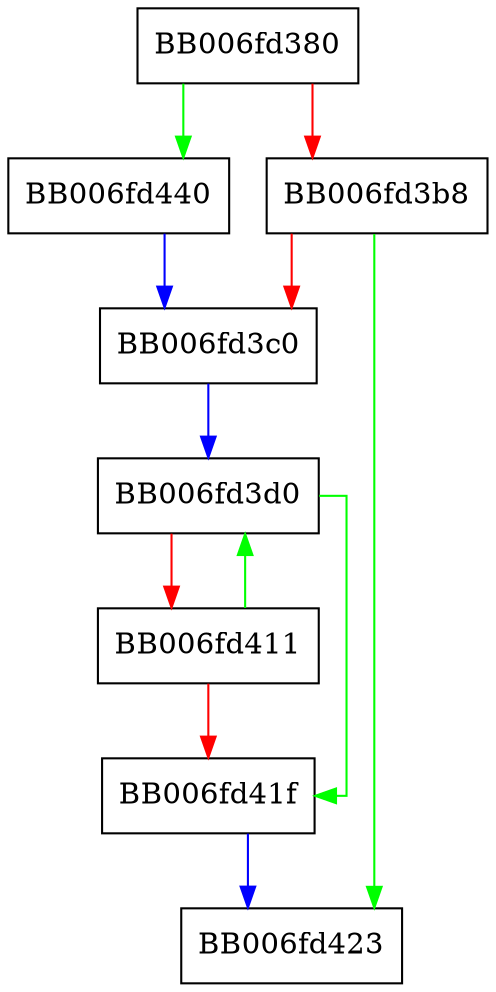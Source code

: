 digraph cipher_hw_des_cfb64_cipher {
  node [shape="box"];
  graph [splines=ortho];
  BB006fd380 -> BB006fd440 [color="green"];
  BB006fd380 -> BB006fd3b8 [color="red"];
  BB006fd3b8 -> BB006fd423 [color="green"];
  BB006fd3b8 -> BB006fd3c0 [color="red"];
  BB006fd3c0 -> BB006fd3d0 [color="blue"];
  BB006fd3d0 -> BB006fd41f [color="green"];
  BB006fd3d0 -> BB006fd411 [color="red"];
  BB006fd411 -> BB006fd3d0 [color="green"];
  BB006fd411 -> BB006fd41f [color="red"];
  BB006fd41f -> BB006fd423 [color="blue"];
  BB006fd440 -> BB006fd3c0 [color="blue"];
}